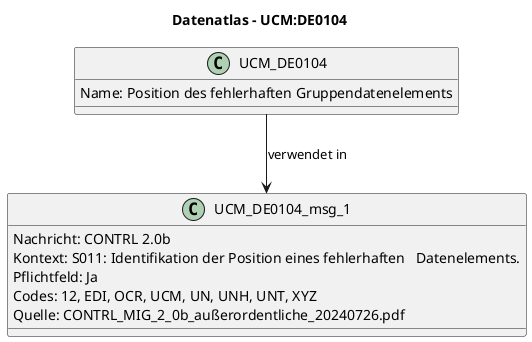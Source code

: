 @startuml
title Datenatlas – UCM:DE0104
class UCM_DE0104 {
  Name: Position des fehlerhaften Gruppendatenelements
}
class UCM_DE0104_msg_1 {
  Nachricht: CONTRL 2.0b
  Kontext: S011: Identifikation der Position eines fehlerhaften   Datenelements.
  Pflichtfeld: Ja
  Codes: 12, EDI, OCR, UCM, UN, UNH, UNT, XYZ
  Quelle: CONTRL_MIG_2_0b_außerordentliche_20240726.pdf
}
UCM_DE0104 --> UCM_DE0104_msg_1 : verwendet in
@enduml